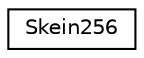 digraph "Graphical Class Hierarchy"
{
 // LATEX_PDF_SIZE
  edge [fontname="Helvetica",fontsize="10",labelfontname="Helvetica",labelfontsize="10"];
  node [fontname="Helvetica",fontsize="10",shape=record];
  rankdir="LR";
  Node0 [label="Skein256",height=0.2,width=0.4,color="black", fillcolor="white", style="filled",URL="$class_skein256.html",tooltip="An implementation of the Skein sequential and parallel message-digests with a 256-bit hash code"];
}
